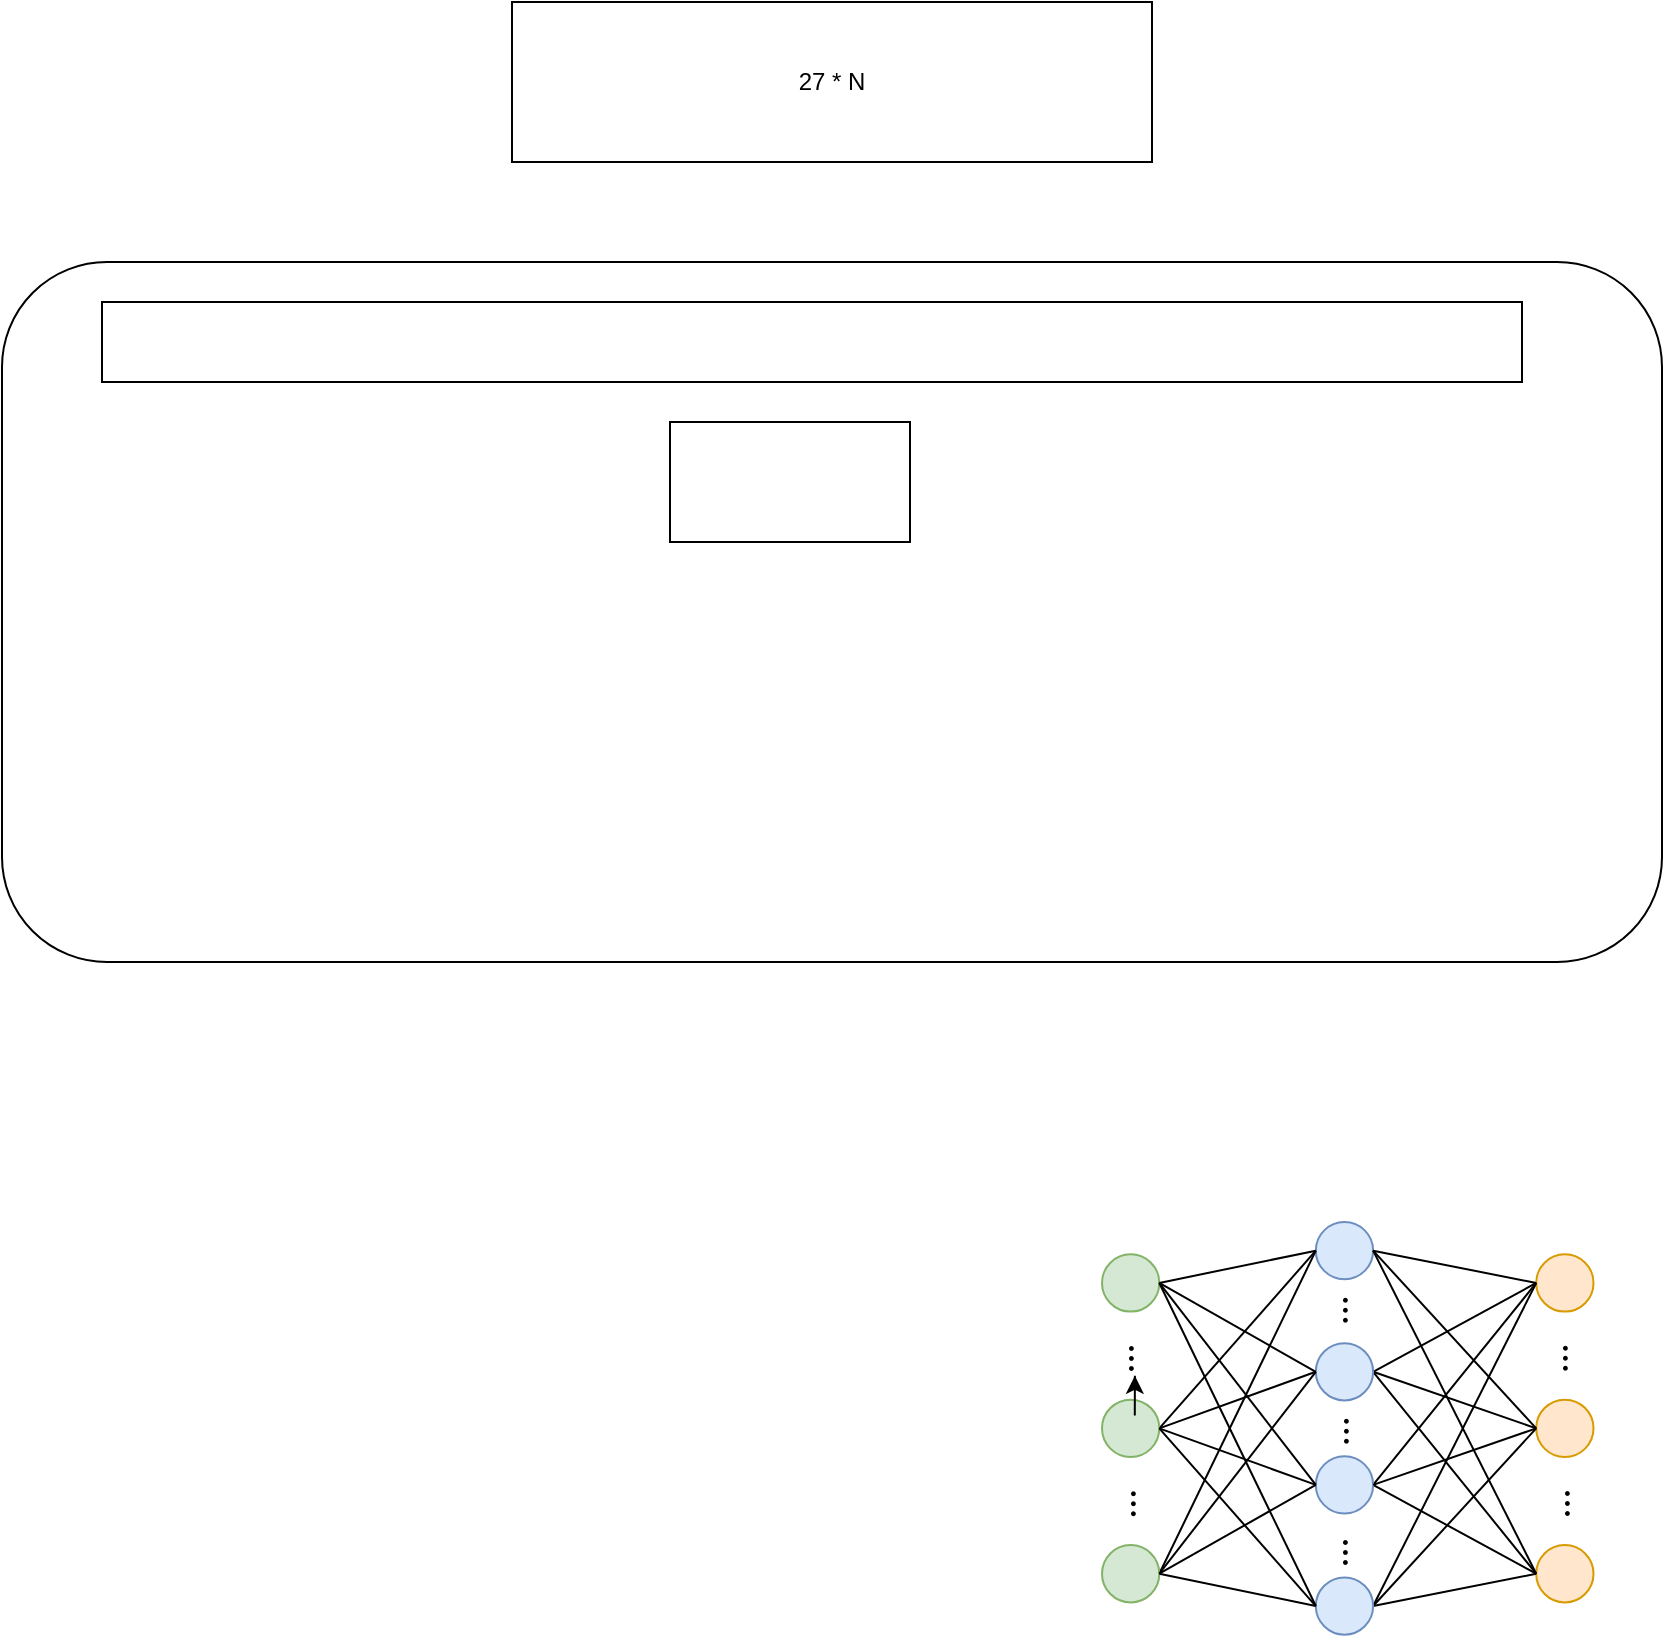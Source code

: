 <mxfile version="21.7.4" type="github">
  <diagram name="第 1 页" id="n0DuYXN_C8thxXYjhhmM">
    <mxGraphModel dx="1379" dy="905" grid="1" gridSize="10" guides="1" tooltips="1" connect="1" arrows="1" fold="1" page="1" pageScale="1" pageWidth="827" pageHeight="1169" math="0" shadow="0">
      <root>
        <mxCell id="0" />
        <mxCell id="1" parent="0" />
        <mxCell id="Z1dKLwnf_OGz-nWWNSpx-51" value="" style="group" vertex="1" connectable="0" parent="1">
          <mxGeometry x="570" y="750" width="250" height="210" as="geometry" />
        </mxCell>
        <mxCell id="Z1dKLwnf_OGz-nWWNSpx-5" value="" style="ellipse;whiteSpace=wrap;html=1;aspect=fixed;direction=south;fillColor=#d5e8d4;strokeColor=#82b366;" vertex="1" parent="Z1dKLwnf_OGz-nWWNSpx-51">
          <mxGeometry y="16.154" width="28.652" height="28.652" as="geometry" />
        </mxCell>
        <mxCell id="Z1dKLwnf_OGz-nWWNSpx-9" value="" style="ellipse;whiteSpace=wrap;html=1;aspect=fixed;direction=south;fillColor=#dae8fc;strokeColor=#6c8ebf;" vertex="1" parent="Z1dKLwnf_OGz-nWWNSpx-51">
          <mxGeometry x="106.908" width="28.652" height="28.652" as="geometry" />
        </mxCell>
        <mxCell id="Z1dKLwnf_OGz-nWWNSpx-1" style="rounded=0;orthogonalLoop=1;jettySize=auto;html=1;exitX=0.5;exitY=0;exitDx=0;exitDy=0;entryX=0.5;entryY=1;entryDx=0;entryDy=0;endArrow=none;endFill=0;" edge="1" parent="Z1dKLwnf_OGz-nWWNSpx-51" source="Z1dKLwnf_OGz-nWWNSpx-5" target="Z1dKLwnf_OGz-nWWNSpx-9">
          <mxGeometry relative="1" as="geometry" />
        </mxCell>
        <mxCell id="Z1dKLwnf_OGz-nWWNSpx-11" value="" style="ellipse;whiteSpace=wrap;html=1;aspect=fixed;direction=south;fillColor=#ffe6cc;strokeColor=#d79b00;" vertex="1" parent="Z1dKLwnf_OGz-nWWNSpx-51">
          <mxGeometry x="217.105" y="16.154" width="28.652" height="28.652" as="geometry" />
        </mxCell>
        <mxCell id="Z1dKLwnf_OGz-nWWNSpx-6" style="edgeStyle=none;shape=connector;rounded=0;orthogonalLoop=1;jettySize=auto;html=1;exitX=0.5;exitY=0;exitDx=0;exitDy=0;entryX=0.5;entryY=1;entryDx=0;entryDy=0;labelBackgroundColor=default;strokeColor=default;fontFamily=Helvetica;fontSize=11;fontColor=default;endArrow=none;endFill=0;" edge="1" parent="Z1dKLwnf_OGz-nWWNSpx-51" source="Z1dKLwnf_OGz-nWWNSpx-9" target="Z1dKLwnf_OGz-nWWNSpx-11">
          <mxGeometry relative="1" as="geometry" />
        </mxCell>
        <mxCell id="Z1dKLwnf_OGz-nWWNSpx-13" value="&lt;span style=&quot;font-size: 15px;&quot;&gt;···&lt;/span&gt;" style="text;html=1;strokeColor=none;fillColor=none;align=center;verticalAlign=middle;whiteSpace=wrap;rounded=0;fontFamily=Times New Roman;fontStyle=1;rotation=90;" vertex="1" parent="Z1dKLwnf_OGz-nWWNSpx-51">
          <mxGeometry x="8.224" y="56.538" width="16.447" height="24.231" as="geometry" />
        </mxCell>
        <mxCell id="Z1dKLwnf_OGz-nWWNSpx-14" style="edgeStyle=none;shape=connector;rounded=0;orthogonalLoop=1;jettySize=auto;html=1;exitX=0.5;exitY=0;exitDx=0;exitDy=0;entryX=0.5;entryY=1;entryDx=0;entryDy=0;labelBackgroundColor=default;strokeColor=default;fontFamily=Helvetica;fontSize=11;fontColor=default;endArrow=none;endFill=0;" edge="1" parent="Z1dKLwnf_OGz-nWWNSpx-51" source="Z1dKLwnf_OGz-nWWNSpx-17" target="Z1dKLwnf_OGz-nWWNSpx-9">
          <mxGeometry relative="1" as="geometry" />
        </mxCell>
        <mxCell id="Z1dKLwnf_OGz-nWWNSpx-17" value="" style="ellipse;whiteSpace=wrap;html=1;aspect=fixed;direction=south;fillColor=#d5e8d4;strokeColor=#82b366;" vertex="1" parent="Z1dKLwnf_OGz-nWWNSpx-51">
          <mxGeometry y="88.846" width="28.652" height="28.652" as="geometry" />
        </mxCell>
        <mxCell id="Z1dKLwnf_OGz-nWWNSpx-18" style="edgeStyle=orthogonalEdgeStyle;rounded=0;orthogonalLoop=1;jettySize=auto;html=1;exitX=1;exitY=0.5;exitDx=0;exitDy=0;" edge="1" parent="Z1dKLwnf_OGz-nWWNSpx-51" source="Z1dKLwnf_OGz-nWWNSpx-13" target="Z1dKLwnf_OGz-nWWNSpx-13">
          <mxGeometry relative="1" as="geometry" />
        </mxCell>
        <mxCell id="Z1dKLwnf_OGz-nWWNSpx-19" style="edgeStyle=none;shape=connector;rounded=0;orthogonalLoop=1;jettySize=auto;html=1;exitX=0.5;exitY=0;exitDx=0;exitDy=0;entryX=0.5;entryY=1;entryDx=0;entryDy=0;labelBackgroundColor=default;strokeColor=default;fontFamily=Helvetica;fontSize=11;fontColor=default;endArrow=none;endFill=0;" edge="1" parent="Z1dKLwnf_OGz-nWWNSpx-51" source="Z1dKLwnf_OGz-nWWNSpx-23" target="Z1dKLwnf_OGz-nWWNSpx-9">
          <mxGeometry relative="1" as="geometry" />
        </mxCell>
        <mxCell id="Z1dKLwnf_OGz-nWWNSpx-23" value="" style="ellipse;whiteSpace=wrap;html=1;aspect=fixed;direction=south;fillColor=#d5e8d4;strokeColor=#82b366;" vertex="1" parent="Z1dKLwnf_OGz-nWWNSpx-51">
          <mxGeometry y="161.538" width="28.652" height="28.652" as="geometry" />
        </mxCell>
        <mxCell id="Z1dKLwnf_OGz-nWWNSpx-24" value="&lt;span style=&quot;font-size: 15px;&quot;&gt;···&lt;/span&gt;" style="text;html=1;strokeColor=none;fillColor=none;align=center;verticalAlign=middle;whiteSpace=wrap;rounded=0;fontFamily=Times New Roman;fontStyle=1;rotation=90;" vertex="1" parent="Z1dKLwnf_OGz-nWWNSpx-51">
          <mxGeometry x="8.224" y="129.231" width="16.447" height="24.231" as="geometry" />
        </mxCell>
        <mxCell id="Z1dKLwnf_OGz-nWWNSpx-25" value="" style="ellipse;whiteSpace=wrap;html=1;aspect=fixed;direction=south;fillColor=#ffe6cc;strokeColor=#d79b00;" vertex="1" parent="Z1dKLwnf_OGz-nWWNSpx-51">
          <mxGeometry x="217.105" y="88.846" width="28.652" height="28.652" as="geometry" />
        </mxCell>
        <mxCell id="Z1dKLwnf_OGz-nWWNSpx-7" style="edgeStyle=none;shape=connector;rounded=0;orthogonalLoop=1;jettySize=auto;html=1;exitX=0.5;exitY=0;exitDx=0;exitDy=0;entryX=0.5;entryY=1;entryDx=0;entryDy=0;labelBackgroundColor=default;strokeColor=default;fontFamily=Helvetica;fontSize=11;fontColor=default;endArrow=none;endFill=0;" edge="1" parent="Z1dKLwnf_OGz-nWWNSpx-51" source="Z1dKLwnf_OGz-nWWNSpx-9" target="Z1dKLwnf_OGz-nWWNSpx-25">
          <mxGeometry relative="1" as="geometry" />
        </mxCell>
        <mxCell id="Z1dKLwnf_OGz-nWWNSpx-26" value="" style="ellipse;whiteSpace=wrap;html=1;aspect=fixed;direction=south;fillColor=#ffe6cc;strokeColor=#d79b00;" vertex="1" parent="Z1dKLwnf_OGz-nWWNSpx-51">
          <mxGeometry x="217.105" y="161.538" width="28.652" height="28.652" as="geometry" />
        </mxCell>
        <mxCell id="Z1dKLwnf_OGz-nWWNSpx-8" style="edgeStyle=none;shape=connector;rounded=0;orthogonalLoop=1;jettySize=auto;html=1;exitX=0.5;exitY=0;exitDx=0;exitDy=0;entryX=0.5;entryY=1;entryDx=0;entryDy=0;labelBackgroundColor=default;strokeColor=default;fontFamily=Helvetica;fontSize=11;fontColor=default;endArrow=none;endFill=0;" edge="1" parent="Z1dKLwnf_OGz-nWWNSpx-51" source="Z1dKLwnf_OGz-nWWNSpx-9" target="Z1dKLwnf_OGz-nWWNSpx-26">
          <mxGeometry relative="1" as="geometry" />
        </mxCell>
        <mxCell id="Z1dKLwnf_OGz-nWWNSpx-27" value="&lt;span style=&quot;font-size: 15px;&quot;&gt;···&lt;/span&gt;" style="text;html=1;strokeColor=none;fillColor=none;align=center;verticalAlign=middle;whiteSpace=wrap;rounded=0;fontFamily=Times New Roman;fontStyle=1;rotation=90;" vertex="1" parent="Z1dKLwnf_OGz-nWWNSpx-51">
          <mxGeometry x="225.329" y="56.538" width="16.447" height="24.231" as="geometry" />
        </mxCell>
        <mxCell id="Z1dKLwnf_OGz-nWWNSpx-28" value="&lt;span style=&quot;font-size: 15px;&quot;&gt;···&lt;/span&gt;" style="text;html=1;strokeColor=none;fillColor=none;align=center;verticalAlign=middle;whiteSpace=wrap;rounded=0;fontFamily=Times New Roman;fontStyle=1;rotation=90;" vertex="1" parent="Z1dKLwnf_OGz-nWWNSpx-51">
          <mxGeometry x="225.329" y="129.231" width="16.447" height="24.231" as="geometry" />
        </mxCell>
        <mxCell id="Z1dKLwnf_OGz-nWWNSpx-29" style="edgeStyle=none;shape=connector;rounded=0;orthogonalLoop=1;jettySize=auto;html=1;exitX=0.5;exitY=0;exitDx=0;exitDy=0;entryX=0.5;entryY=1;entryDx=0;entryDy=0;labelBackgroundColor=default;strokeColor=default;fontFamily=Helvetica;fontSize=11;fontColor=default;endArrow=none;endFill=0;" edge="1" parent="Z1dKLwnf_OGz-nWWNSpx-51" source="Z1dKLwnf_OGz-nWWNSpx-32" target="Z1dKLwnf_OGz-nWWNSpx-11">
          <mxGeometry relative="1" as="geometry" />
        </mxCell>
        <mxCell id="Z1dKLwnf_OGz-nWWNSpx-30" style="edgeStyle=none;shape=connector;rounded=0;orthogonalLoop=1;jettySize=auto;html=1;exitX=0.5;exitY=0;exitDx=0;exitDy=0;entryX=0.5;entryY=1;entryDx=0;entryDy=0;labelBackgroundColor=default;strokeColor=default;fontFamily=Helvetica;fontSize=11;fontColor=default;endArrow=none;endFill=0;" edge="1" parent="Z1dKLwnf_OGz-nWWNSpx-51" source="Z1dKLwnf_OGz-nWWNSpx-32" target="Z1dKLwnf_OGz-nWWNSpx-25">
          <mxGeometry relative="1" as="geometry" />
        </mxCell>
        <mxCell id="Z1dKLwnf_OGz-nWWNSpx-31" style="edgeStyle=none;shape=connector;rounded=0;orthogonalLoop=1;jettySize=auto;html=1;exitX=0.5;exitY=0;exitDx=0;exitDy=0;entryX=0.5;entryY=1;entryDx=0;entryDy=0;labelBackgroundColor=default;strokeColor=default;fontFamily=Helvetica;fontSize=11;fontColor=default;endArrow=none;endFill=0;" edge="1" parent="Z1dKLwnf_OGz-nWWNSpx-51" source="Z1dKLwnf_OGz-nWWNSpx-32" target="Z1dKLwnf_OGz-nWWNSpx-26">
          <mxGeometry relative="1" as="geometry" />
        </mxCell>
        <mxCell id="Z1dKLwnf_OGz-nWWNSpx-32" value="" style="ellipse;whiteSpace=wrap;html=1;aspect=fixed;direction=south;fillColor=#dae8fc;strokeColor=#6c8ebf;" vertex="1" parent="Z1dKLwnf_OGz-nWWNSpx-51">
          <mxGeometry x="106.908" y="60.577" width="28.652" height="28.652" as="geometry" />
        </mxCell>
        <mxCell id="Z1dKLwnf_OGz-nWWNSpx-2" style="edgeStyle=none;shape=connector;rounded=0;orthogonalLoop=1;jettySize=auto;html=1;exitX=0.5;exitY=0;exitDx=0;exitDy=0;entryX=0.5;entryY=1;entryDx=0;entryDy=0;labelBackgroundColor=default;strokeColor=default;fontFamily=Helvetica;fontSize=11;fontColor=default;endArrow=none;endFill=0;" edge="1" parent="Z1dKLwnf_OGz-nWWNSpx-51" source="Z1dKLwnf_OGz-nWWNSpx-5" target="Z1dKLwnf_OGz-nWWNSpx-32">
          <mxGeometry relative="1" as="geometry" />
        </mxCell>
        <mxCell id="Z1dKLwnf_OGz-nWWNSpx-15" style="edgeStyle=none;shape=connector;rounded=0;orthogonalLoop=1;jettySize=auto;html=1;exitX=0.5;exitY=0;exitDx=0;exitDy=0;entryX=0.5;entryY=1;entryDx=0;entryDy=0;labelBackgroundColor=default;strokeColor=default;fontFamily=Helvetica;fontSize=11;fontColor=default;endArrow=none;endFill=0;" edge="1" parent="Z1dKLwnf_OGz-nWWNSpx-51" source="Z1dKLwnf_OGz-nWWNSpx-17" target="Z1dKLwnf_OGz-nWWNSpx-32">
          <mxGeometry relative="1" as="geometry" />
        </mxCell>
        <mxCell id="Z1dKLwnf_OGz-nWWNSpx-20" style="edgeStyle=none;shape=connector;rounded=0;orthogonalLoop=1;jettySize=auto;html=1;exitX=0.5;exitY=0;exitDx=0;exitDy=0;entryX=0.5;entryY=1;entryDx=0;entryDy=0;labelBackgroundColor=default;strokeColor=default;fontFamily=Helvetica;fontSize=11;fontColor=default;endArrow=none;endFill=0;" edge="1" parent="Z1dKLwnf_OGz-nWWNSpx-51" source="Z1dKLwnf_OGz-nWWNSpx-23" target="Z1dKLwnf_OGz-nWWNSpx-32">
          <mxGeometry relative="1" as="geometry" />
        </mxCell>
        <mxCell id="Z1dKLwnf_OGz-nWWNSpx-33" value="&lt;span style=&quot;font-size: 15px;&quot;&gt;···&lt;/span&gt;" style="text;html=1;strokeColor=none;fillColor=none;align=center;verticalAlign=middle;whiteSpace=wrap;rounded=0;fontFamily=Times New Roman;fontStyle=1;rotation=90;" vertex="1" parent="Z1dKLwnf_OGz-nWWNSpx-51">
          <mxGeometry x="115.132" y="92.885" width="16.447" height="24.231" as="geometry" />
        </mxCell>
        <mxCell id="Z1dKLwnf_OGz-nWWNSpx-34" style="edgeStyle=none;shape=connector;rounded=0;orthogonalLoop=1;jettySize=auto;html=1;exitX=0.5;exitY=0;exitDx=0;exitDy=0;entryX=0.5;entryY=1;entryDx=0;entryDy=0;labelBackgroundColor=default;strokeColor=default;fontFamily=Helvetica;fontSize=11;fontColor=default;endArrow=none;endFill=0;" edge="1" parent="Z1dKLwnf_OGz-nWWNSpx-51" source="Z1dKLwnf_OGz-nWWNSpx-36" target="Z1dKLwnf_OGz-nWWNSpx-11">
          <mxGeometry relative="1" as="geometry" />
        </mxCell>
        <mxCell id="Z1dKLwnf_OGz-nWWNSpx-35" style="edgeStyle=none;shape=connector;rounded=0;orthogonalLoop=1;jettySize=auto;html=1;exitX=0.5;exitY=0;exitDx=0;exitDy=0;entryX=0.5;entryY=1;entryDx=0;entryDy=0;labelBackgroundColor=default;strokeColor=default;fontFamily=Helvetica;fontSize=11;fontColor=default;endArrow=none;endFill=0;" edge="1" parent="Z1dKLwnf_OGz-nWWNSpx-51" source="Z1dKLwnf_OGz-nWWNSpx-36" target="Z1dKLwnf_OGz-nWWNSpx-26">
          <mxGeometry relative="1" as="geometry" />
        </mxCell>
        <mxCell id="Z1dKLwnf_OGz-nWWNSpx-36" value="" style="ellipse;whiteSpace=wrap;html=1;aspect=fixed;direction=south;fillColor=#dae8fc;strokeColor=#6c8ebf;" vertex="1" parent="Z1dKLwnf_OGz-nWWNSpx-51">
          <mxGeometry x="106.908" y="117.115" width="28.652" height="28.652" as="geometry" />
        </mxCell>
        <mxCell id="Z1dKLwnf_OGz-nWWNSpx-3" style="edgeStyle=none;shape=connector;rounded=0;orthogonalLoop=1;jettySize=auto;html=1;exitX=0.5;exitY=0;exitDx=0;exitDy=0;entryX=0.5;entryY=1;entryDx=0;entryDy=0;labelBackgroundColor=default;strokeColor=default;fontFamily=Helvetica;fontSize=11;fontColor=default;endArrow=none;endFill=0;" edge="1" parent="Z1dKLwnf_OGz-nWWNSpx-51" source="Z1dKLwnf_OGz-nWWNSpx-5" target="Z1dKLwnf_OGz-nWWNSpx-36">
          <mxGeometry relative="1" as="geometry" />
        </mxCell>
        <mxCell id="Z1dKLwnf_OGz-nWWNSpx-21" style="edgeStyle=none;shape=connector;rounded=0;orthogonalLoop=1;jettySize=auto;html=1;exitX=0.5;exitY=0;exitDx=0;exitDy=0;entryX=0.5;entryY=1;entryDx=0;entryDy=0;labelBackgroundColor=default;strokeColor=default;fontFamily=Helvetica;fontSize=11;fontColor=default;endArrow=none;endFill=0;" edge="1" parent="Z1dKLwnf_OGz-nWWNSpx-51" source="Z1dKLwnf_OGz-nWWNSpx-23" target="Z1dKLwnf_OGz-nWWNSpx-36">
          <mxGeometry relative="1" as="geometry" />
        </mxCell>
        <mxCell id="Z1dKLwnf_OGz-nWWNSpx-37" style="edgeStyle=none;shape=connector;rounded=0;orthogonalLoop=1;jettySize=auto;html=1;exitX=0.5;exitY=0;exitDx=0;exitDy=0;entryX=0.5;entryY=1;entryDx=0;entryDy=0;labelBackgroundColor=default;strokeColor=default;fontFamily=Helvetica;fontSize=11;fontColor=default;endArrow=none;endFill=0;" edge="1" parent="Z1dKLwnf_OGz-nWWNSpx-51" source="Z1dKLwnf_OGz-nWWNSpx-40" target="Z1dKLwnf_OGz-nWWNSpx-11">
          <mxGeometry relative="1" as="geometry" />
        </mxCell>
        <mxCell id="Z1dKLwnf_OGz-nWWNSpx-38" style="edgeStyle=none;shape=connector;rounded=0;orthogonalLoop=1;jettySize=auto;html=1;exitX=0.5;exitY=0;exitDx=0;exitDy=0;entryX=0.5;entryY=1;entryDx=0;entryDy=0;labelBackgroundColor=default;strokeColor=default;fontFamily=Helvetica;fontSize=11;fontColor=default;endArrow=none;endFill=0;" edge="1" parent="Z1dKLwnf_OGz-nWWNSpx-51" source="Z1dKLwnf_OGz-nWWNSpx-40" target="Z1dKLwnf_OGz-nWWNSpx-25">
          <mxGeometry relative="1" as="geometry" />
        </mxCell>
        <mxCell id="Z1dKLwnf_OGz-nWWNSpx-39" style="edgeStyle=none;shape=connector;rounded=0;orthogonalLoop=1;jettySize=auto;html=1;exitX=0.5;exitY=0;exitDx=0;exitDy=0;entryX=0.5;entryY=1;entryDx=0;entryDy=0;labelBackgroundColor=default;strokeColor=default;fontFamily=Helvetica;fontSize=11;fontColor=default;endArrow=none;endFill=0;" edge="1" parent="Z1dKLwnf_OGz-nWWNSpx-51" source="Z1dKLwnf_OGz-nWWNSpx-40" target="Z1dKLwnf_OGz-nWWNSpx-26">
          <mxGeometry relative="1" as="geometry" />
        </mxCell>
        <mxCell id="Z1dKLwnf_OGz-nWWNSpx-40" value="" style="ellipse;whiteSpace=wrap;html=1;aspect=fixed;direction=south;fillColor=#dae8fc;strokeColor=#6c8ebf;" vertex="1" parent="Z1dKLwnf_OGz-nWWNSpx-51">
          <mxGeometry x="106.908" y="177.692" width="28.652" height="28.652" as="geometry" />
        </mxCell>
        <mxCell id="Z1dKLwnf_OGz-nWWNSpx-41" value="&lt;span style=&quot;font-size: 15px;&quot;&gt;···&lt;/span&gt;" style="text;html=1;strokeColor=none;fillColor=none;align=center;verticalAlign=middle;whiteSpace=wrap;rounded=0;fontFamily=Times New Roman;fontStyle=1;rotation=90;" vertex="1" parent="Z1dKLwnf_OGz-nWWNSpx-51">
          <mxGeometry x="115.132" y="153.462" width="16.447" height="24.231" as="geometry" />
        </mxCell>
        <mxCell id="Z1dKLwnf_OGz-nWWNSpx-4" style="edgeStyle=none;shape=connector;rounded=0;orthogonalLoop=1;jettySize=auto;html=1;exitX=0.5;exitY=0;exitDx=0;exitDy=0;entryX=0.5;entryY=1;entryDx=0;entryDy=0;labelBackgroundColor=default;strokeColor=default;fontFamily=Helvetica;fontSize=11;fontColor=default;endArrow=none;endFill=0;" edge="1" parent="Z1dKLwnf_OGz-nWWNSpx-51" source="Z1dKLwnf_OGz-nWWNSpx-5" target="Z1dKLwnf_OGz-nWWNSpx-40">
          <mxGeometry relative="1" as="geometry" />
        </mxCell>
        <mxCell id="Z1dKLwnf_OGz-nWWNSpx-46" style="edgeStyle=none;shape=connector;rounded=0;orthogonalLoop=1;jettySize=auto;html=1;exitX=0.5;exitY=0;exitDx=0;exitDy=0;entryX=0.5;entryY=1;entryDx=0;entryDy=0;labelBackgroundColor=default;strokeColor=default;fontFamily=Helvetica;fontSize=11;fontColor=default;endArrow=none;endFill=0;" edge="1" parent="Z1dKLwnf_OGz-nWWNSpx-51" source="Z1dKLwnf_OGz-nWWNSpx-17" target="Z1dKLwnf_OGz-nWWNSpx-36">
          <mxGeometry relative="1" as="geometry" />
        </mxCell>
        <mxCell id="Z1dKLwnf_OGz-nWWNSpx-16" style="edgeStyle=none;shape=connector;rounded=0;orthogonalLoop=1;jettySize=auto;html=1;exitX=0.5;exitY=0;exitDx=0;exitDy=0;entryX=0.5;entryY=1;entryDx=0;entryDy=0;labelBackgroundColor=default;strokeColor=default;fontFamily=Helvetica;fontSize=11;fontColor=default;endArrow=none;endFill=0;" edge="1" parent="Z1dKLwnf_OGz-nWWNSpx-51" source="Z1dKLwnf_OGz-nWWNSpx-17" target="Z1dKLwnf_OGz-nWWNSpx-40">
          <mxGeometry relative="1" as="geometry" />
        </mxCell>
        <mxCell id="Z1dKLwnf_OGz-nWWNSpx-48" style="edgeStyle=none;shape=connector;rounded=0;orthogonalLoop=1;jettySize=auto;html=1;exitX=0.5;exitY=0;exitDx=0;exitDy=0;entryX=0.5;entryY=1;entryDx=0;entryDy=0;labelBackgroundColor=default;strokeColor=default;fontFamily=Helvetica;fontSize=11;fontColor=default;endArrow=none;endFill=0;" edge="1" parent="Z1dKLwnf_OGz-nWWNSpx-51" source="Z1dKLwnf_OGz-nWWNSpx-36" target="Z1dKLwnf_OGz-nWWNSpx-25">
          <mxGeometry relative="1" as="geometry" />
        </mxCell>
        <mxCell id="Z1dKLwnf_OGz-nWWNSpx-22" style="edgeStyle=none;shape=connector;rounded=0;orthogonalLoop=1;jettySize=auto;html=1;exitX=0.5;exitY=0;exitDx=0;exitDy=0;entryX=0.5;entryY=1;entryDx=0;entryDy=0;labelBackgroundColor=default;strokeColor=default;fontFamily=Helvetica;fontSize=11;fontColor=default;endArrow=none;endFill=0;" edge="1" parent="Z1dKLwnf_OGz-nWWNSpx-51" source="Z1dKLwnf_OGz-nWWNSpx-23" target="Z1dKLwnf_OGz-nWWNSpx-40">
          <mxGeometry relative="1" as="geometry" />
        </mxCell>
        <mxCell id="Z1dKLwnf_OGz-nWWNSpx-52" value="&lt;span style=&quot;font-size: 15px;&quot;&gt;···&lt;/span&gt;" style="text;html=1;strokeColor=none;fillColor=none;align=center;verticalAlign=middle;whiteSpace=wrap;rounded=0;fontFamily=Times New Roman;fontStyle=1;rotation=90;" vertex="1" parent="Z1dKLwnf_OGz-nWWNSpx-51">
          <mxGeometry x="114.132" y="32.306" width="16.447" height="24.231" as="geometry" />
        </mxCell>
        <mxCell id="Z1dKLwnf_OGz-nWWNSpx-53" value="27 * N" style="rounded=0;whiteSpace=wrap;html=1;" vertex="1" parent="1">
          <mxGeometry x="275" y="140" width="320" height="80" as="geometry" />
        </mxCell>
        <mxCell id="Z1dKLwnf_OGz-nWWNSpx-55" value="" style="rounded=1;whiteSpace=wrap;html=1;" vertex="1" parent="1">
          <mxGeometry x="20" y="270" width="830" height="350" as="geometry" />
        </mxCell>
        <mxCell id="Z1dKLwnf_OGz-nWWNSpx-54" value="" style="rounded=0;whiteSpace=wrap;html=1;" vertex="1" parent="1">
          <mxGeometry x="70" y="290" width="710" height="40" as="geometry" />
        </mxCell>
        <mxCell id="Z1dKLwnf_OGz-nWWNSpx-56" value="" style="rounded=0;whiteSpace=wrap;html=1;" vertex="1" parent="1">
          <mxGeometry x="354" y="350" width="120" height="60" as="geometry" />
        </mxCell>
      </root>
    </mxGraphModel>
  </diagram>
</mxfile>

